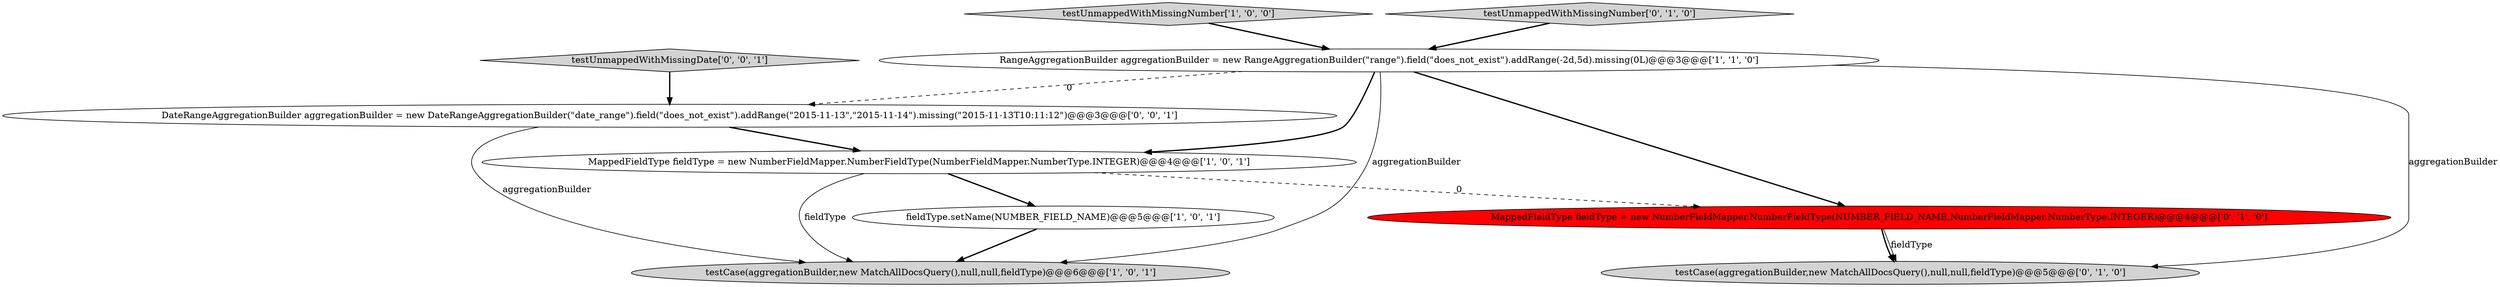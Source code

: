 digraph {
3 [style = filled, label = "MappedFieldType fieldType = new NumberFieldMapper.NumberFieldType(NumberFieldMapper.NumberType.INTEGER)@@@4@@@['1', '0', '1']", fillcolor = white, shape = ellipse image = "AAA0AAABBB1BBB"];
4 [style = filled, label = "testUnmappedWithMissingNumber['1', '0', '0']", fillcolor = lightgray, shape = diamond image = "AAA0AAABBB1BBB"];
2 [style = filled, label = "testCase(aggregationBuilder,new MatchAllDocsQuery(),null,null,fieldType)@@@6@@@['1', '0', '1']", fillcolor = lightgray, shape = ellipse image = "AAA0AAABBB1BBB"];
8 [style = filled, label = "testUnmappedWithMissingDate['0', '0', '1']", fillcolor = lightgray, shape = diamond image = "AAA0AAABBB3BBB"];
9 [style = filled, label = "DateRangeAggregationBuilder aggregationBuilder = new DateRangeAggregationBuilder(\"date_range\").field(\"does_not_exist\").addRange(\"2015-11-13\",\"2015-11-14\").missing(\"2015-11-13T10:11:12\")@@@3@@@['0', '0', '1']", fillcolor = white, shape = ellipse image = "AAA0AAABBB3BBB"];
0 [style = filled, label = "fieldType.setName(NUMBER_FIELD_NAME)@@@5@@@['1', '0', '1']", fillcolor = white, shape = ellipse image = "AAA0AAABBB1BBB"];
7 [style = filled, label = "testUnmappedWithMissingNumber['0', '1', '0']", fillcolor = lightgray, shape = diamond image = "AAA0AAABBB2BBB"];
1 [style = filled, label = "RangeAggregationBuilder aggregationBuilder = new RangeAggregationBuilder(\"range\").field(\"does_not_exist\").addRange(-2d,5d).missing(0L)@@@3@@@['1', '1', '0']", fillcolor = white, shape = ellipse image = "AAA0AAABBB1BBB"];
5 [style = filled, label = "testCase(aggregationBuilder,new MatchAllDocsQuery(),null,null,fieldType)@@@5@@@['0', '1', '0']", fillcolor = lightgray, shape = ellipse image = "AAA0AAABBB2BBB"];
6 [style = filled, label = "MappedFieldType fieldType = new NumberFieldMapper.NumberFieldType(NUMBER_FIELD_NAME,NumberFieldMapper.NumberType.INTEGER)@@@4@@@['0', '1', '0']", fillcolor = red, shape = ellipse image = "AAA1AAABBB2BBB"];
1->3 [style = bold, label=""];
1->2 [style = solid, label="aggregationBuilder"];
9->3 [style = bold, label=""];
6->5 [style = bold, label=""];
1->9 [style = dashed, label="0"];
4->1 [style = bold, label=""];
3->6 [style = dashed, label="0"];
1->6 [style = bold, label=""];
7->1 [style = bold, label=""];
3->2 [style = solid, label="fieldType"];
6->5 [style = solid, label="fieldType"];
9->2 [style = solid, label="aggregationBuilder"];
3->0 [style = bold, label=""];
0->2 [style = bold, label=""];
8->9 [style = bold, label=""];
1->5 [style = solid, label="aggregationBuilder"];
}
